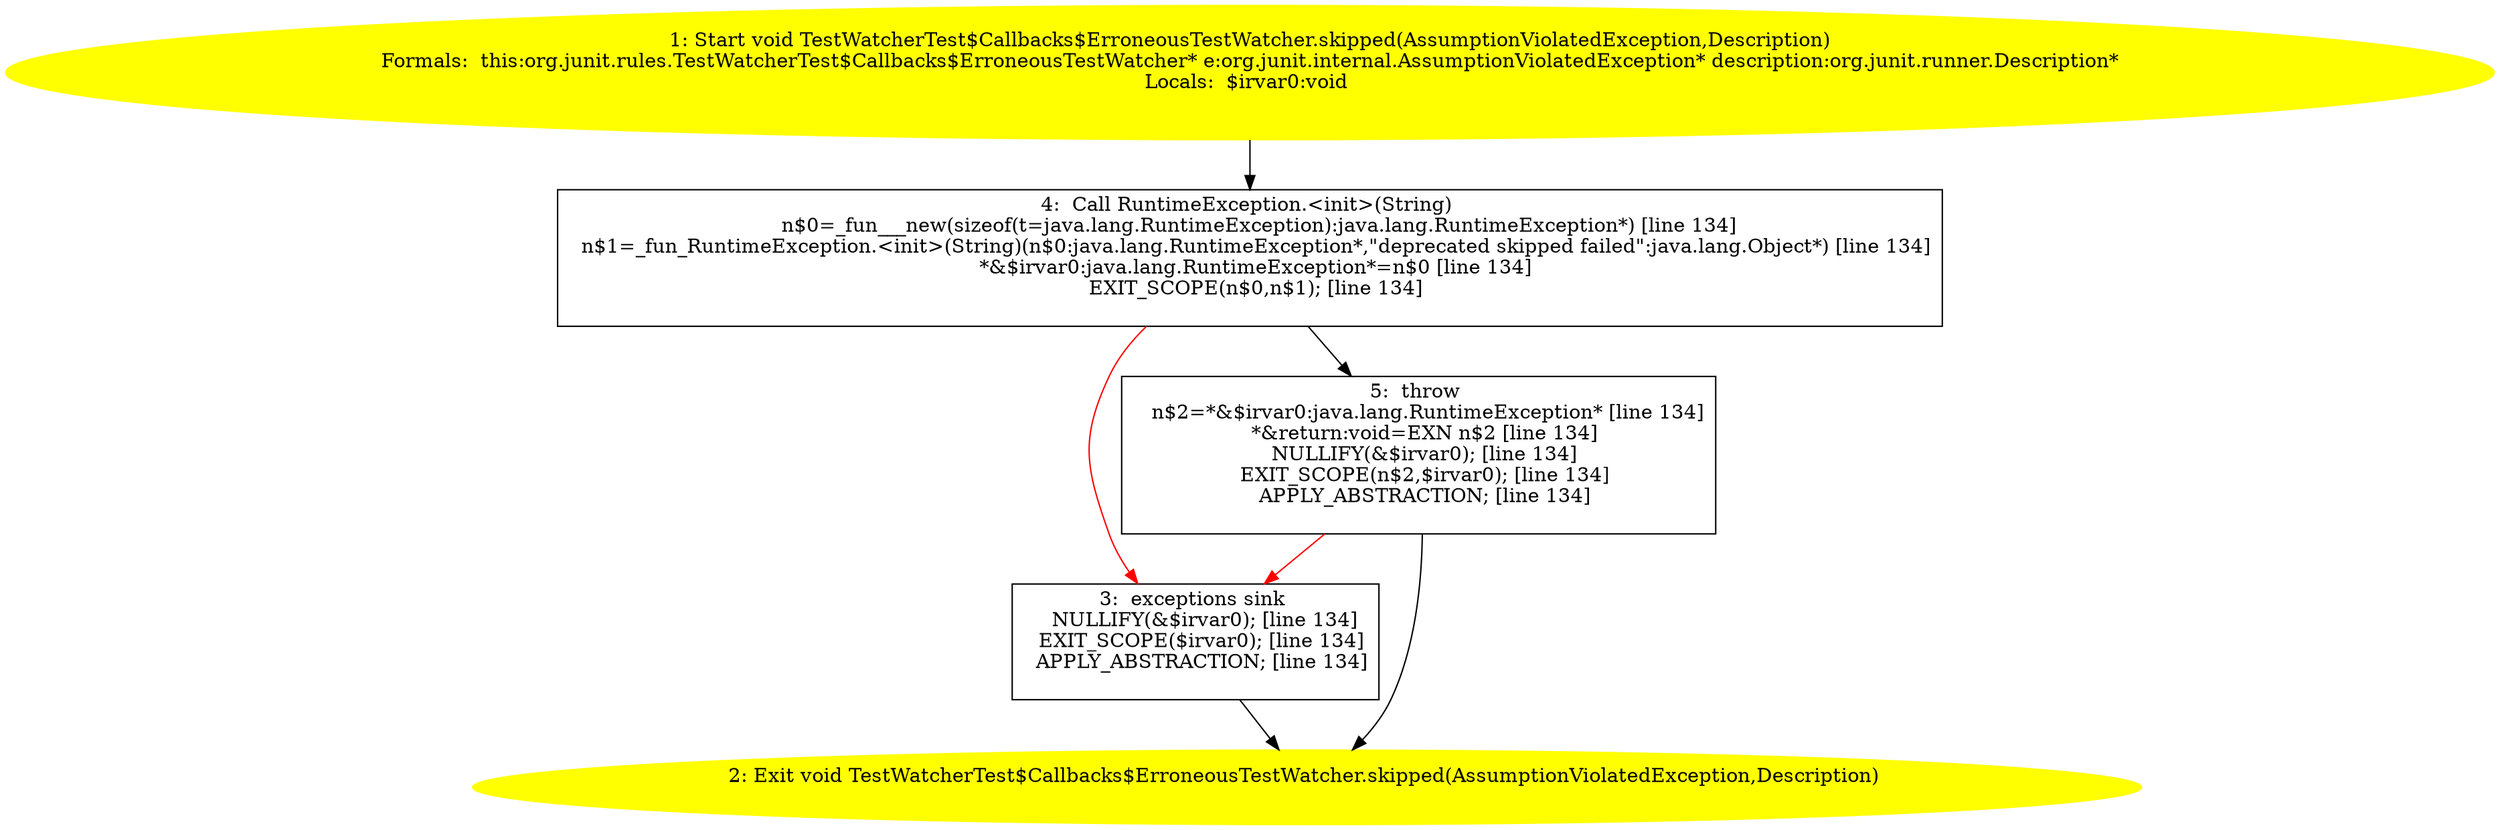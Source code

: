/* @generated */
digraph cfg {
"org.junit.rules.TestWatcherTest$Callbacks$ErroneousTestWatcher.skipped(org.junit.internal.Assumption.9da491a4921a6d5345de39999e6c01d2_1" [label="1: Start void TestWatcherTest$Callbacks$ErroneousTestWatcher.skipped(AssumptionViolatedException,Description)\nFormals:  this:org.junit.rules.TestWatcherTest$Callbacks$ErroneousTestWatcher* e:org.junit.internal.AssumptionViolatedException* description:org.junit.runner.Description*\nLocals:  $irvar0:void \n  " color=yellow style=filled]
	

	 "org.junit.rules.TestWatcherTest$Callbacks$ErroneousTestWatcher.skipped(org.junit.internal.Assumption.9da491a4921a6d5345de39999e6c01d2_1" -> "org.junit.rules.TestWatcherTest$Callbacks$ErroneousTestWatcher.skipped(org.junit.internal.Assumption.9da491a4921a6d5345de39999e6c01d2_4" ;
"org.junit.rules.TestWatcherTest$Callbacks$ErroneousTestWatcher.skipped(org.junit.internal.Assumption.9da491a4921a6d5345de39999e6c01d2_2" [label="2: Exit void TestWatcherTest$Callbacks$ErroneousTestWatcher.skipped(AssumptionViolatedException,Description) \n  " color=yellow style=filled]
	

"org.junit.rules.TestWatcherTest$Callbacks$ErroneousTestWatcher.skipped(org.junit.internal.Assumption.9da491a4921a6d5345de39999e6c01d2_3" [label="3:  exceptions sink \n   NULLIFY(&$irvar0); [line 134]\n  EXIT_SCOPE($irvar0); [line 134]\n  APPLY_ABSTRACTION; [line 134]\n " shape="box"]
	

	 "org.junit.rules.TestWatcherTest$Callbacks$ErroneousTestWatcher.skipped(org.junit.internal.Assumption.9da491a4921a6d5345de39999e6c01d2_3" -> "org.junit.rules.TestWatcherTest$Callbacks$ErroneousTestWatcher.skipped(org.junit.internal.Assumption.9da491a4921a6d5345de39999e6c01d2_2" ;
"org.junit.rules.TestWatcherTest$Callbacks$ErroneousTestWatcher.skipped(org.junit.internal.Assumption.9da491a4921a6d5345de39999e6c01d2_4" [label="4:  Call RuntimeException.<init>(String) \n   n$0=_fun___new(sizeof(t=java.lang.RuntimeException):java.lang.RuntimeException*) [line 134]\n  n$1=_fun_RuntimeException.<init>(String)(n$0:java.lang.RuntimeException*,\"deprecated skipped failed\":java.lang.Object*) [line 134]\n  *&$irvar0:java.lang.RuntimeException*=n$0 [line 134]\n  EXIT_SCOPE(n$0,n$1); [line 134]\n " shape="box"]
	

	 "org.junit.rules.TestWatcherTest$Callbacks$ErroneousTestWatcher.skipped(org.junit.internal.Assumption.9da491a4921a6d5345de39999e6c01d2_4" -> "org.junit.rules.TestWatcherTest$Callbacks$ErroneousTestWatcher.skipped(org.junit.internal.Assumption.9da491a4921a6d5345de39999e6c01d2_5" ;
	 "org.junit.rules.TestWatcherTest$Callbacks$ErroneousTestWatcher.skipped(org.junit.internal.Assumption.9da491a4921a6d5345de39999e6c01d2_4" -> "org.junit.rules.TestWatcherTest$Callbacks$ErroneousTestWatcher.skipped(org.junit.internal.Assumption.9da491a4921a6d5345de39999e6c01d2_3" [color="red" ];
"org.junit.rules.TestWatcherTest$Callbacks$ErroneousTestWatcher.skipped(org.junit.internal.Assumption.9da491a4921a6d5345de39999e6c01d2_5" [label="5:  throw \n   n$2=*&$irvar0:java.lang.RuntimeException* [line 134]\n  *&return:void=EXN n$2 [line 134]\n  NULLIFY(&$irvar0); [line 134]\n  EXIT_SCOPE(n$2,$irvar0); [line 134]\n  APPLY_ABSTRACTION; [line 134]\n " shape="box"]
	

	 "org.junit.rules.TestWatcherTest$Callbacks$ErroneousTestWatcher.skipped(org.junit.internal.Assumption.9da491a4921a6d5345de39999e6c01d2_5" -> "org.junit.rules.TestWatcherTest$Callbacks$ErroneousTestWatcher.skipped(org.junit.internal.Assumption.9da491a4921a6d5345de39999e6c01d2_2" ;
	 "org.junit.rules.TestWatcherTest$Callbacks$ErroneousTestWatcher.skipped(org.junit.internal.Assumption.9da491a4921a6d5345de39999e6c01d2_5" -> "org.junit.rules.TestWatcherTest$Callbacks$ErroneousTestWatcher.skipped(org.junit.internal.Assumption.9da491a4921a6d5345de39999e6c01d2_3" [color="red" ];
}

